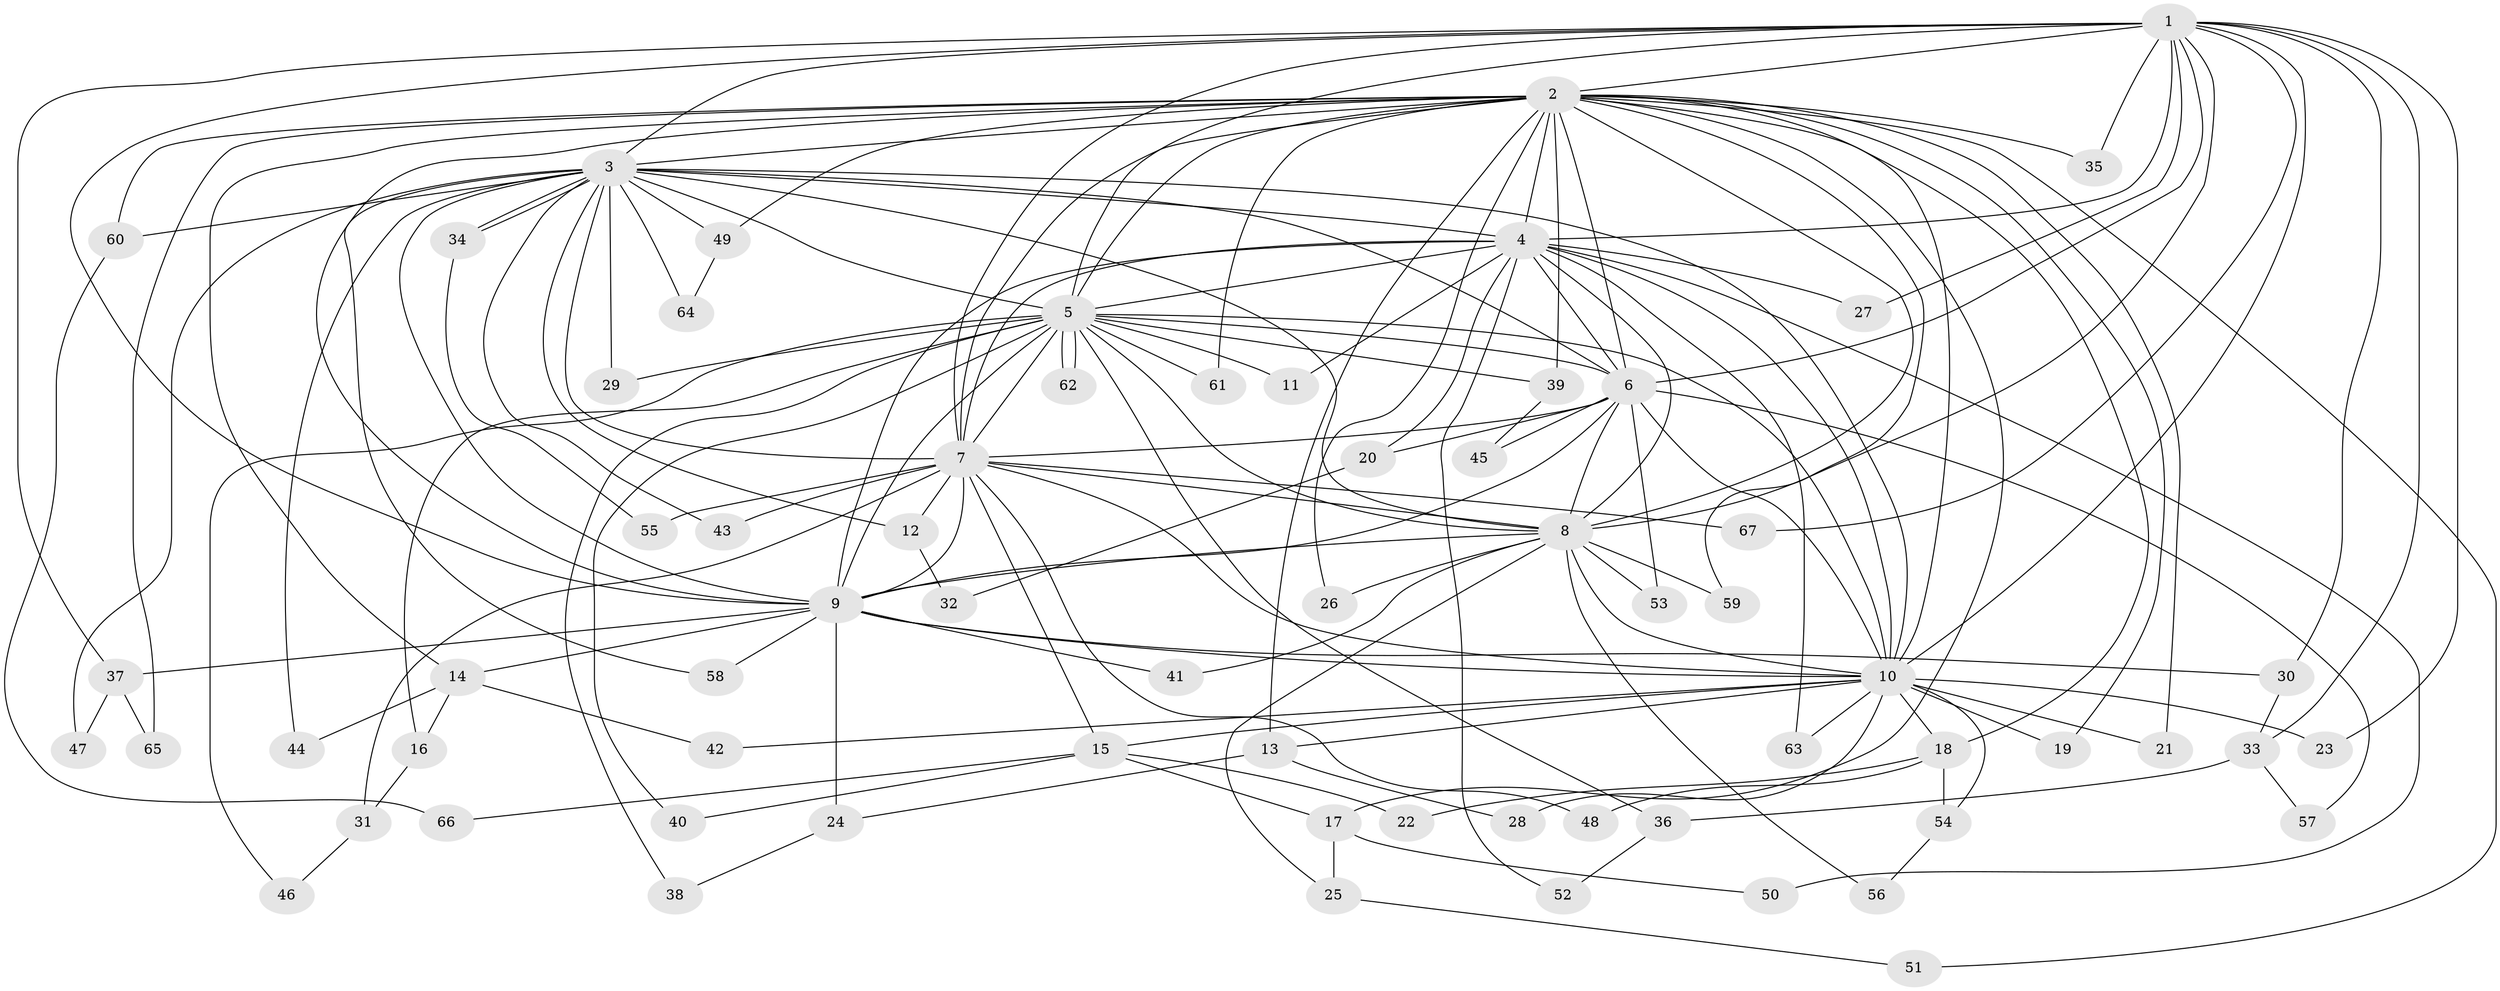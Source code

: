 // coarse degree distribution, {16: 0.021739130434782608, 18: 0.043478260869565216, 14: 0.021739130434782608, 2: 0.6086956521739131, 1: 0.10869565217391304, 3: 0.10869565217391304, 4: 0.043478260869565216, 12: 0.021739130434782608, 6: 0.021739130434782608}
// Generated by graph-tools (version 1.1) at 2025/49/03/04/25 21:49:40]
// undirected, 67 vertices, 159 edges
graph export_dot {
graph [start="1"]
  node [color=gray90,style=filled];
  1;
  2;
  3;
  4;
  5;
  6;
  7;
  8;
  9;
  10;
  11;
  12;
  13;
  14;
  15;
  16;
  17;
  18;
  19;
  20;
  21;
  22;
  23;
  24;
  25;
  26;
  27;
  28;
  29;
  30;
  31;
  32;
  33;
  34;
  35;
  36;
  37;
  38;
  39;
  40;
  41;
  42;
  43;
  44;
  45;
  46;
  47;
  48;
  49;
  50;
  51;
  52;
  53;
  54;
  55;
  56;
  57;
  58;
  59;
  60;
  61;
  62;
  63;
  64;
  65;
  66;
  67;
  1 -- 2;
  1 -- 3;
  1 -- 4;
  1 -- 5;
  1 -- 6;
  1 -- 7;
  1 -- 8;
  1 -- 9;
  1 -- 10;
  1 -- 23;
  1 -- 27;
  1 -- 30;
  1 -- 33;
  1 -- 35;
  1 -- 37;
  1 -- 67;
  2 -- 3;
  2 -- 4;
  2 -- 5;
  2 -- 6;
  2 -- 7;
  2 -- 8;
  2 -- 9;
  2 -- 10;
  2 -- 13;
  2 -- 14;
  2 -- 17;
  2 -- 18;
  2 -- 19;
  2 -- 21;
  2 -- 26;
  2 -- 35;
  2 -- 39;
  2 -- 49;
  2 -- 51;
  2 -- 59;
  2 -- 60;
  2 -- 61;
  2 -- 65;
  3 -- 4;
  3 -- 5;
  3 -- 6;
  3 -- 7;
  3 -- 8;
  3 -- 9;
  3 -- 10;
  3 -- 12;
  3 -- 29;
  3 -- 34;
  3 -- 34;
  3 -- 43;
  3 -- 44;
  3 -- 47;
  3 -- 49;
  3 -- 58;
  3 -- 60;
  3 -- 64;
  4 -- 5;
  4 -- 6;
  4 -- 7;
  4 -- 8;
  4 -- 9;
  4 -- 10;
  4 -- 11;
  4 -- 20;
  4 -- 27;
  4 -- 50;
  4 -- 52;
  4 -- 63;
  5 -- 6;
  5 -- 7;
  5 -- 8;
  5 -- 9;
  5 -- 10;
  5 -- 11;
  5 -- 16;
  5 -- 29;
  5 -- 36;
  5 -- 38;
  5 -- 39;
  5 -- 40;
  5 -- 46;
  5 -- 61;
  5 -- 62;
  5 -- 62;
  6 -- 7;
  6 -- 8;
  6 -- 9;
  6 -- 10;
  6 -- 20;
  6 -- 45;
  6 -- 53;
  6 -- 57;
  7 -- 8;
  7 -- 9;
  7 -- 10;
  7 -- 12;
  7 -- 15;
  7 -- 31;
  7 -- 43;
  7 -- 48;
  7 -- 55;
  7 -- 67;
  8 -- 9;
  8 -- 10;
  8 -- 25;
  8 -- 26;
  8 -- 41;
  8 -- 53;
  8 -- 56;
  8 -- 59;
  9 -- 10;
  9 -- 14;
  9 -- 24;
  9 -- 30;
  9 -- 37;
  9 -- 41;
  9 -- 58;
  10 -- 13;
  10 -- 15;
  10 -- 18;
  10 -- 19;
  10 -- 21;
  10 -- 23;
  10 -- 28;
  10 -- 42;
  10 -- 54;
  10 -- 63;
  12 -- 32;
  13 -- 24;
  13 -- 28;
  14 -- 16;
  14 -- 42;
  14 -- 44;
  15 -- 17;
  15 -- 22;
  15 -- 40;
  15 -- 66;
  16 -- 31;
  17 -- 25;
  17 -- 50;
  18 -- 22;
  18 -- 48;
  18 -- 54;
  20 -- 32;
  24 -- 38;
  25 -- 51;
  30 -- 33;
  31 -- 46;
  33 -- 36;
  33 -- 57;
  34 -- 55;
  36 -- 52;
  37 -- 47;
  37 -- 65;
  39 -- 45;
  49 -- 64;
  54 -- 56;
  60 -- 66;
}
